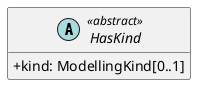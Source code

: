 @startuml
skinparam classAttributeIconSize 0
hide methods

abstract class HasKind <<abstract>> {
  +kind: ModellingKind[0..1]
}
@enduml